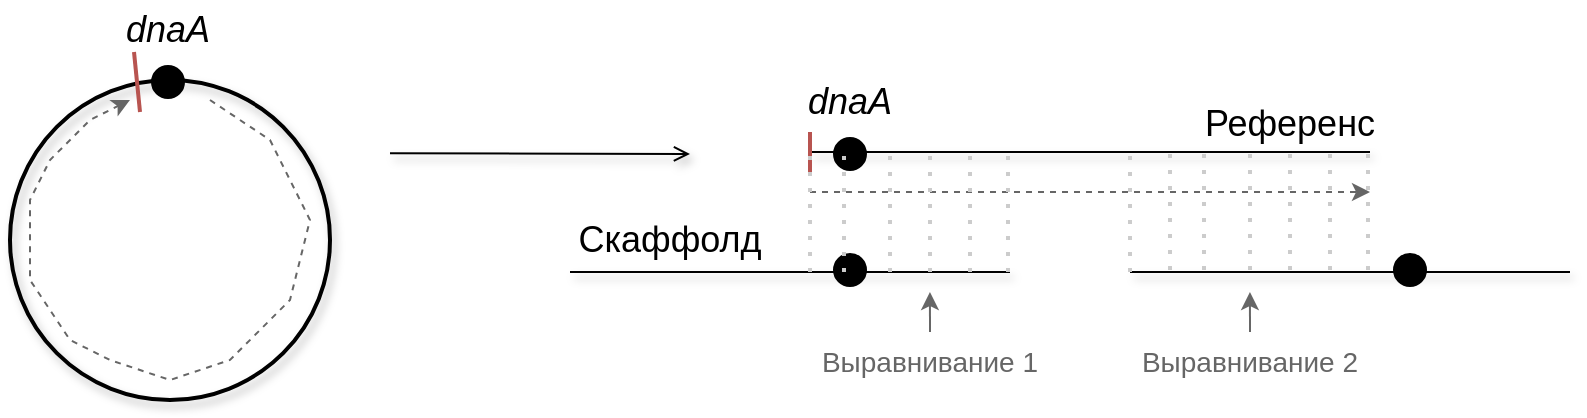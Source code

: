 <mxfile version="24.4.8" type="github">
  <diagram name="Page-1" id="jSbGTlGsQgNbAjGTK5Ri">
    <mxGraphModel dx="989" dy="523" grid="1" gridSize="10" guides="1" tooltips="1" connect="1" arrows="1" fold="1" page="1" pageScale="1" pageWidth="850" pageHeight="1100" math="0" shadow="0">
      <root>
        <mxCell id="0" />
        <mxCell id="1" parent="0" />
        <mxCell id="BqclhBqX77bN72X5dLPR-1" value="" style="ellipse;whiteSpace=wrap;html=1;aspect=fixed;fillColor=none;movable=1;resizable=1;rotatable=1;deletable=1;editable=1;locked=0;connectable=1;strokeWidth=2;shadow=1;" vertex="1" parent="1">
          <mxGeometry x="40" y="244" width="160" height="160" as="geometry" />
        </mxCell>
        <mxCell id="BqclhBqX77bN72X5dLPR-2" value="" style="ellipse;whiteSpace=wrap;html=1;aspect=fixed;fillColor=#000000;" vertex="1" parent="1">
          <mxGeometry x="111" y="237" width="16" height="16" as="geometry" />
        </mxCell>
        <mxCell id="BqclhBqX77bN72X5dLPR-4" value="&lt;i&gt;&lt;font style=&quot;font-size: 18px;&quot;&gt;dnaA&lt;/font&gt;&lt;/i&gt;" style="text;html=1;align=center;verticalAlign=middle;whiteSpace=wrap;rounded=0;" vertex="1" parent="1">
          <mxGeometry x="89" y="204" width="60" height="30" as="geometry" />
        </mxCell>
        <mxCell id="BqclhBqX77bN72X5dLPR-5" value="" style="endArrow=classic;html=1;rounded=0;fillColor=#f5f5f5;strokeColor=#666666;dashed=1;" edge="1" parent="1">
          <mxGeometry width="50" height="50" relative="1" as="geometry">
            <mxPoint x="140" y="254" as="sourcePoint" />
            <mxPoint x="100" y="254" as="targetPoint" />
            <Array as="points">
              <mxPoint x="170" y="274" />
              <mxPoint x="190" y="314" />
              <mxPoint x="180" y="354" />
              <mxPoint x="150" y="384" />
              <mxPoint x="120" y="394" />
              <mxPoint x="90" y="384" />
              <mxPoint x="70" y="374" />
              <mxPoint x="50" y="344" />
              <mxPoint x="50" y="314" />
              <mxPoint x="50" y="304" />
              <mxPoint x="60" y="284" />
              <mxPoint x="80" y="264" />
            </Array>
          </mxGeometry>
        </mxCell>
        <mxCell id="BqclhBqX77bN72X5dLPR-6" value="" style="endArrow=open;html=1;rounded=0;endFill=0;strokeWidth=1;shadow=1;" edge="1" parent="1">
          <mxGeometry width="50" height="50" relative="1" as="geometry">
            <mxPoint x="230" y="280.66" as="sourcePoint" />
            <mxPoint x="380" y="281" as="targetPoint" />
          </mxGeometry>
        </mxCell>
        <mxCell id="BqclhBqX77bN72X5dLPR-7" value="" style="endArrow=none;html=1;rounded=0;shadow=1;" edge="1" parent="1">
          <mxGeometry width="50" height="50" relative="1" as="geometry">
            <mxPoint x="440" y="280" as="sourcePoint" />
            <mxPoint x="720" y="280" as="targetPoint" />
          </mxGeometry>
        </mxCell>
        <mxCell id="BqclhBqX77bN72X5dLPR-8" value="" style="ellipse;whiteSpace=wrap;html=1;aspect=fixed;fillColor=#000000;" vertex="1" parent="1">
          <mxGeometry x="452" y="273" width="16" height="16" as="geometry" />
        </mxCell>
        <mxCell id="BqclhBqX77bN72X5dLPR-9" value="&lt;i&gt;&lt;font style=&quot;font-size: 18px;&quot;&gt;dnaA&lt;/font&gt;&lt;/i&gt;" style="text;html=1;align=center;verticalAlign=middle;whiteSpace=wrap;rounded=0;movable=0;resizable=0;rotatable=0;deletable=0;editable=0;locked=1;connectable=0;" vertex="1" parent="1">
          <mxGeometry x="430" y="240" width="60" height="30" as="geometry" />
        </mxCell>
        <mxCell id="BqclhBqX77bN72X5dLPR-10" value="" style="endArrow=none;html=1;rounded=0;fillColor=#f8cecc;strokeColor=#b85450;strokeWidth=2;" edge="1" parent="1">
          <mxGeometry width="50" height="50" relative="1" as="geometry">
            <mxPoint x="105" y="260" as="sourcePoint" />
            <mxPoint x="102" y="230" as="targetPoint" />
          </mxGeometry>
        </mxCell>
        <mxCell id="BqclhBqX77bN72X5dLPR-11" value="" style="endArrow=none;html=1;rounded=0;fillColor=#f8cecc;strokeColor=#b85450;strokeWidth=2;jumpSize=0;" edge="1" parent="1">
          <mxGeometry width="50" height="50" relative="1" as="geometry">
            <mxPoint x="440" y="290" as="sourcePoint" />
            <mxPoint x="440" y="270" as="targetPoint" />
          </mxGeometry>
        </mxCell>
        <mxCell id="BqclhBqX77bN72X5dLPR-12" value="" style="endArrow=classic;html=1;rounded=0;fillColor=#f5f5f5;strokeColor=#666666;dashed=1;" edge="1" parent="1">
          <mxGeometry width="50" height="50" relative="1" as="geometry">
            <mxPoint x="440" y="300" as="sourcePoint" />
            <mxPoint x="720" y="300" as="targetPoint" />
          </mxGeometry>
        </mxCell>
        <mxCell id="BqclhBqX77bN72X5dLPR-13" value="" style="endArrow=none;html=1;rounded=0;shadow=1;" edge="1" parent="1">
          <mxGeometry width="50" height="50" relative="1" as="geometry">
            <mxPoint x="320" y="340" as="sourcePoint" />
            <mxPoint x="540" y="340" as="targetPoint" />
          </mxGeometry>
        </mxCell>
        <mxCell id="BqclhBqX77bN72X5dLPR-14" value="" style="ellipse;whiteSpace=wrap;html=1;aspect=fixed;fillColor=#000000;" vertex="1" parent="1">
          <mxGeometry x="452" y="331" width="16" height="16" as="geometry" />
        </mxCell>
        <mxCell id="BqclhBqX77bN72X5dLPR-25" value="&lt;font style=&quot;font-size: 18px;&quot;&gt;Референс&lt;/font&gt;" style="text;html=1;align=center;verticalAlign=middle;whiteSpace=wrap;rounded=0;" vertex="1" parent="1">
          <mxGeometry x="650" y="251" width="60" height="30" as="geometry" />
        </mxCell>
        <mxCell id="BqclhBqX77bN72X5dLPR-26" value="&lt;font style=&quot;font-size: 18px;&quot;&gt;Скаффолд&lt;br&gt;&lt;/font&gt;" style="text;html=1;align=center;verticalAlign=middle;whiteSpace=wrap;rounded=0;" vertex="1" parent="1">
          <mxGeometry x="310" y="309" width="120" height="30" as="geometry" />
        </mxCell>
        <mxCell id="BqclhBqX77bN72X5dLPR-33" value="" style="endArrow=none;dashed=1;html=1;dashPattern=1 3;strokeWidth=2;rounded=0;strokeColor=#CCCCCC;" edge="1" parent="1">
          <mxGeometry width="50" height="50" relative="1" as="geometry">
            <mxPoint x="620" y="339" as="sourcePoint" />
            <mxPoint x="620" y="280" as="targetPoint" />
          </mxGeometry>
        </mxCell>
        <mxCell id="BqclhBqX77bN72X5dLPR-34" value="" style="endArrow=none;dashed=1;html=1;dashPattern=1 3;strokeWidth=2;rounded=0;strokeColor=#CCCCCC;" edge="1" parent="1">
          <mxGeometry width="50" height="50" relative="1" as="geometry">
            <mxPoint x="637" y="339" as="sourcePoint" />
            <mxPoint x="637" y="280" as="targetPoint" />
          </mxGeometry>
        </mxCell>
        <mxCell id="BqclhBqX77bN72X5dLPR-35" value="" style="endArrow=none;dashed=1;html=1;dashPattern=1 3;strokeWidth=2;rounded=0;strokeColor=#CCCCCC;" edge="1" parent="1">
          <mxGeometry width="50" height="50" relative="1" as="geometry">
            <mxPoint x="660" y="339" as="sourcePoint" />
            <mxPoint x="660" y="280" as="targetPoint" />
          </mxGeometry>
        </mxCell>
        <mxCell id="BqclhBqX77bN72X5dLPR-36" value="" style="endArrow=none;dashed=1;html=1;dashPattern=1 3;strokeWidth=2;rounded=0;strokeColor=#CCCCCC;" edge="1" parent="1">
          <mxGeometry width="50" height="50" relative="1" as="geometry">
            <mxPoint x="680" y="339" as="sourcePoint" />
            <mxPoint x="680" y="280" as="targetPoint" />
          </mxGeometry>
        </mxCell>
        <mxCell id="BqclhBqX77bN72X5dLPR-37" value="" style="endArrow=none;dashed=1;html=1;dashPattern=1 3;strokeWidth=2;rounded=0;strokeColor=#CCCCCC;" edge="1" parent="1">
          <mxGeometry width="50" height="50" relative="1" as="geometry">
            <mxPoint x="700" y="339" as="sourcePoint" />
            <mxPoint x="700" y="280" as="targetPoint" />
          </mxGeometry>
        </mxCell>
        <mxCell id="BqclhBqX77bN72X5dLPR-38" value="" style="endArrow=none;dashed=1;html=1;dashPattern=1 3;strokeWidth=2;rounded=0;strokeColor=#CCCCCC;" edge="1" parent="1">
          <mxGeometry width="50" height="50" relative="1" as="geometry">
            <mxPoint x="719" y="339" as="sourcePoint" />
            <mxPoint x="719" y="280" as="targetPoint" />
          </mxGeometry>
        </mxCell>
        <mxCell id="BqclhBqX77bN72X5dLPR-15" value="" style="endArrow=none;dashed=1;html=1;dashPattern=1 3;strokeWidth=2;rounded=0;strokeColor=#CCCCCC;" edge="1" parent="1">
          <mxGeometry width="50" height="50" relative="1" as="geometry">
            <mxPoint x="440" y="340" as="sourcePoint" />
            <mxPoint x="440" y="281" as="targetPoint" />
          </mxGeometry>
        </mxCell>
        <mxCell id="BqclhBqX77bN72X5dLPR-16" value="" style="endArrow=none;dashed=1;html=1;dashPattern=1 3;strokeWidth=2;rounded=0;strokeColor=#CCCCCC;" edge="1" parent="1">
          <mxGeometry width="50" height="50" relative="1" as="geometry">
            <mxPoint x="457" y="340" as="sourcePoint" />
            <mxPoint x="457" y="281" as="targetPoint" />
          </mxGeometry>
        </mxCell>
        <mxCell id="BqclhBqX77bN72X5dLPR-17" value="" style="endArrow=none;dashed=1;html=1;dashPattern=1 3;strokeWidth=2;rounded=0;strokeColor=#CCCCCC;" edge="1" parent="1">
          <mxGeometry width="50" height="50" relative="1" as="geometry">
            <mxPoint x="480" y="340" as="sourcePoint" />
            <mxPoint x="480" y="281" as="targetPoint" />
          </mxGeometry>
        </mxCell>
        <mxCell id="BqclhBqX77bN72X5dLPR-18" value="" style="endArrow=none;dashed=1;html=1;dashPattern=1 3;strokeWidth=2;rounded=0;strokeColor=#CCCCCC;" edge="1" parent="1">
          <mxGeometry width="50" height="50" relative="1" as="geometry">
            <mxPoint x="500" y="340" as="sourcePoint" />
            <mxPoint x="500" y="281" as="targetPoint" />
          </mxGeometry>
        </mxCell>
        <mxCell id="BqclhBqX77bN72X5dLPR-19" value="" style="endArrow=none;dashed=1;html=1;dashPattern=1 3;strokeWidth=2;rounded=0;strokeColor=#CCCCCC;" edge="1" parent="1">
          <mxGeometry width="50" height="50" relative="1" as="geometry">
            <mxPoint x="520" y="340" as="sourcePoint" />
            <mxPoint x="520" y="281" as="targetPoint" />
          </mxGeometry>
        </mxCell>
        <mxCell id="BqclhBqX77bN72X5dLPR-20" value="" style="endArrow=none;dashed=1;html=1;dashPattern=1 3;strokeWidth=2;rounded=0;strokeColor=#CCCCCC;" edge="1" parent="1">
          <mxGeometry width="50" height="50" relative="1" as="geometry">
            <mxPoint x="539" y="340" as="sourcePoint" />
            <mxPoint x="539" y="281" as="targetPoint" />
          </mxGeometry>
        </mxCell>
        <mxCell id="BqclhBqX77bN72X5dLPR-43" value="" style="endArrow=none;html=1;rounded=0;shadow=1;" edge="1" parent="1">
          <mxGeometry width="50" height="50" relative="1" as="geometry">
            <mxPoint x="600" y="340" as="sourcePoint" />
            <mxPoint x="820" y="340" as="targetPoint" />
          </mxGeometry>
        </mxCell>
        <mxCell id="BqclhBqX77bN72X5dLPR-44" value="" style="ellipse;whiteSpace=wrap;html=1;aspect=fixed;fillColor=#000000;" vertex="1" parent="1">
          <mxGeometry x="732" y="331" width="16" height="16" as="geometry" />
        </mxCell>
        <mxCell id="BqclhBqX77bN72X5dLPR-45" value="" style="endArrow=none;dashed=1;html=1;dashPattern=1 3;strokeWidth=2;rounded=0;strokeColor=#CCCCCC;" edge="1" parent="1">
          <mxGeometry width="50" height="50" relative="1" as="geometry">
            <mxPoint x="600" y="340" as="sourcePoint" />
            <mxPoint x="600" y="281" as="targetPoint" />
          </mxGeometry>
        </mxCell>
        <mxCell id="BqclhBqX77bN72X5dLPR-48" style="edgeStyle=orthogonalEdgeStyle;rounded=0;orthogonalLoop=1;jettySize=auto;html=1;exitX=0.5;exitY=0;exitDx=0;exitDy=0;fillColor=#f5f5f5;strokeColor=#666666;" edge="1" parent="1" source="BqclhBqX77bN72X5dLPR-46">
          <mxGeometry relative="1" as="geometry">
            <mxPoint x="499.966" y="350" as="targetPoint" />
          </mxGeometry>
        </mxCell>
        <mxCell id="BqclhBqX77bN72X5dLPR-46" value="&lt;font color=&quot;#666666&quot; style=&quot;font-size: 14px;&quot;&gt;Выравнивание 1&lt;/font&gt;" style="text;html=1;align=center;verticalAlign=middle;whiteSpace=wrap;rounded=0;" vertex="1" parent="1">
          <mxGeometry x="440" y="370" width="120" height="30" as="geometry" />
        </mxCell>
        <mxCell id="BqclhBqX77bN72X5dLPR-49" style="edgeStyle=orthogonalEdgeStyle;rounded=0;orthogonalLoop=1;jettySize=auto;html=1;exitX=0.5;exitY=0;exitDx=0;exitDy=0;fillColor=#f5f5f5;strokeColor=#666666;" edge="1" parent="1" source="BqclhBqX77bN72X5dLPR-47">
          <mxGeometry relative="1" as="geometry">
            <mxPoint x="659.966" y="350" as="targetPoint" />
          </mxGeometry>
        </mxCell>
        <mxCell id="BqclhBqX77bN72X5dLPR-47" value="&lt;font color=&quot;#666666&quot; style=&quot;font-size: 14px;&quot;&gt;Выравнивание 2&lt;/font&gt;" style="text;html=1;align=center;verticalAlign=middle;whiteSpace=wrap;rounded=0;" vertex="1" parent="1">
          <mxGeometry x="600" y="370" width="120" height="30" as="geometry" />
        </mxCell>
      </root>
    </mxGraphModel>
  </diagram>
</mxfile>
